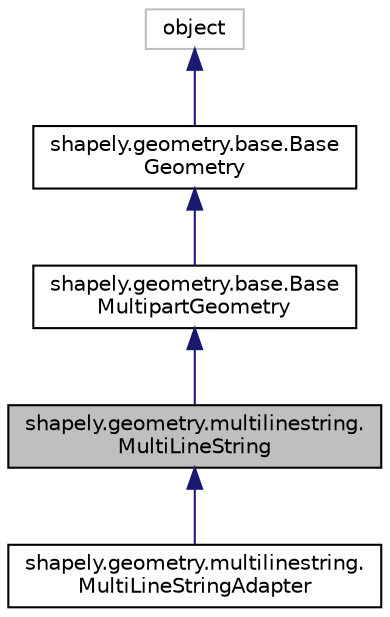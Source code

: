 digraph "shapely.geometry.multilinestring.MultiLineString"
{
 // LATEX_PDF_SIZE
  edge [fontname="Helvetica",fontsize="10",labelfontname="Helvetica",labelfontsize="10"];
  node [fontname="Helvetica",fontsize="10",shape=record];
  Node1 [label="shapely.geometry.multilinestring.\lMultiLineString",height=0.2,width=0.4,color="black", fillcolor="grey75", style="filled", fontcolor="black",tooltip=" "];
  Node2 -> Node1 [dir="back",color="midnightblue",fontsize="10",style="solid",fontname="Helvetica"];
  Node2 [label="shapely.geometry.base.Base\lMultipartGeometry",height=0.2,width=0.4,color="black", fillcolor="white", style="filled",URL="$classshapely_1_1geometry_1_1base_1_1_base_multipart_geometry.html",tooltip=" "];
  Node3 -> Node2 [dir="back",color="midnightblue",fontsize="10",style="solid",fontname="Helvetica"];
  Node3 [label="shapely.geometry.base.Base\lGeometry",height=0.2,width=0.4,color="black", fillcolor="white", style="filled",URL="$classshapely_1_1geometry_1_1base_1_1_base_geometry.html",tooltip=" "];
  Node4 -> Node3 [dir="back",color="midnightblue",fontsize="10",style="solid",fontname="Helvetica"];
  Node4 [label="object",height=0.2,width=0.4,color="grey75", fillcolor="white", style="filled",tooltip=" "];
  Node1 -> Node5 [dir="back",color="midnightblue",fontsize="10",style="solid",fontname="Helvetica"];
  Node5 [label="shapely.geometry.multilinestring.\lMultiLineStringAdapter",height=0.2,width=0.4,color="black", fillcolor="white", style="filled",URL="$classshapely_1_1geometry_1_1multilinestring_1_1_multi_line_string_adapter.html",tooltip=" "];
}
